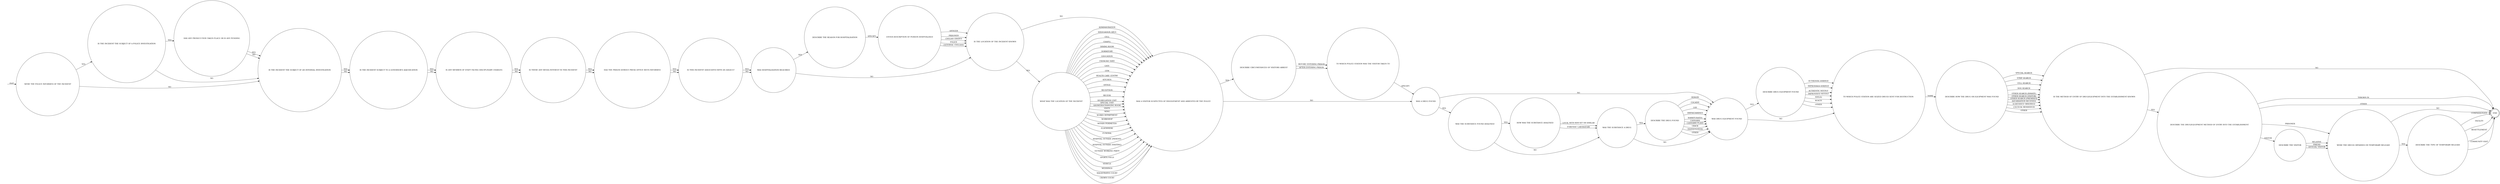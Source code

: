 digraph OLD_DRUGS {  rankdir=LR;
  node [shape = circle];
  START_NODE [label="", shape=none];
  START_NODE -> 44835 [label = "start"];
  END_NODE [label="END", shape="doublecircle"];
  44179 [label = "WAS A VISITOR SUSPECTED OF INVOLVEMENT AND ARRESTED BY THE POLICE"];
  44179 -> 44899 [label = "YES"];
  44179 -> 44396 [label = "NO"];
  44204 [label = "IS ANY MEMBER OF STAFF FACING DISCIPLINARY CHARGES"];
  44204 -> 44682 [label = "YES"];
  44204 -> 44682 [label = "NO"];
  44205 [label = "DESCRIBE THE DRUG FOUND"];
  44205 -> 44821 [label = "HEROIN"];
  44205 -> 44821 [label = "COCAINE"];
  44205 -> 44821 [label = "LSD"];
  44205 -> 44821 [label = "AMPHETAMINES"];
  44205 -> 44821 [label = "BARBITURATES"];
  44205 -> 44821 [label = "CANNABIS"];
  44205 -> 44821 [label = "CANNABIS PLANT"];
  44205 -> 44821 [label = "CRACK"];
  44205 -> 44821 [label = "TRANQUILISERS"];
  44205 -> 44821 [label = "OTHER"];
  44219 [label = "WAS HOSPITALISATION REQUIRED"];
  44219 -> 45057 [label = "YES"];
  44219 -> 44316 [label = "NO"];
  44224 [label = "DESCRIBE DRUG EQUIPMENT FOUND"];
  44224 -> 44818 [label = "AUTHENTIC SYRINGE"];
  44224 -> 44818 [label = "IMPROVISED SYRINGE"];
  44224 -> 44818 [label = "AUTHENTIC NEEDLE"];
  44224 -> 44818 [label = "IMPROVISED NEEDLE"];
  44224 -> 44818 [label = "PIPE(S)"];
  44224 -> 44818 [label = "ROACH"];
  44224 -> 44818 [label = "OTHER"];
  44243 [label = "IS THE INCIDENT THE SUBJECT OF A POLICE INVESTIGATION"];
  44243 -> 44502 [label = "YES"];
  44243 -> 44557 [label = "NO"];
  44316 [label = "IS THE LOCATION OF THE INCIDENT KNOWN"];
  44316 -> 44700 [label = "YES"];
  44316 -> 44179 [label = "NO"];
  44396 [label = "WAS A DRUG FOUND"];
  44396 -> 44649 [label = "YES"];
  44396 -> 44821 [label = "NO"];
  44408 [label = "DESCRIBE HOW THE DRUG OR EQUIPMENT WAS FOUND"];
  44408 -> 45097 [label = "SPECIAL SEARCH"];
  44408 -> 45097 [label = "STRIP SEARCH"];
  44408 -> 45097 [label = "CELL SEARCH"];
  44408 -> 45097 [label = "DOG SEARCH"];
  44408 -> 45097 [label = "OTHER SEARCH (INMATE)"];
  44408 -> 45097 [label = "OTHER SEARCH (VISITOR)"];
  44408 -> 45097 [label = "OTHER SEARCH (PREMISES)"];
  44408 -> 45097 [label = "INFORMATION RECEIVED"];
  44408 -> 45097 [label = "SUBSTANCE OBSERVED"];
  44408 -> 45097 [label = "UNUSUAL BEHAVIOUR"];
  44408 -> 45097 [label = "OTHER"];
  44458 [label = "DESCRIBE THE TYPE OF TEMPORARY RELEASE"];
  44458 -> END_NODE [label = "COMPASSIONATE"];
  44458 -> END_NODE [label = "FACILITY"];
  44458 -> END_NODE [label = "RESETTLEMENT"];
  44458 -> END_NODE [label = "COMMUNITY VISIT"];
  44502 [label = "HAS ANY PROSECUTION TAKEN PLACE OR IS ANY PENDING"];
  44502 -> 44557 [label = "YES"];
  44502 -> 44557 [label = "NO"];
  44508 [label = "ENTER DESCRIPTION OF PERSON HOSPITALISED"];
  44508 -> 44316 [label = "OFFICER"];
  44508 -> 44316 [label = "PRISONER"];
  44508 -> 44316 [label = "CIVILIAN GRADES"];
  44508 -> 44316 [label = "POLICE"];
  44508 -> 44316 [label = "EXTERNAL CIVILIANS"];
  44557 [label = "IS THE INCIDENT THE SUBJECT OF AN INTERNAL INVESTIGATION"];
  44557 -> 44664 [label = "YES"];
  44557 -> 44664 [label = "NO"];
  44635 [label = "HOW WAS THE SUBSTANCE ANALYSED"];
  44635 -> 44982 [label = "LOCAL WITH BDH KIT OR SIMILAR"];
  44635 -> 44982 [label = "FORENSIC LABORATORY"];
  44649 [label = "WAS THE SUBSTANCE FOUND ANALYSED"];
  44649 -> 44635 [label = "YES"];
  44649 -> 44982 [label = "NO"];
  44664 [label = "IS THE INCIDENT SUBJECT TO A GOVERNOR'S ADJUDICATION"];
  44664 -> 44204 [label = "YES"];
  44664 -> 44204 [label = "NO"];
  44682 [label = "IS THERE ANY MEDIA INTEREST IN THIS INCIDENT"];
  44682 -> 44792 [label = "YES"];
  44682 -> 44792 [label = "NO"];
  44700 [label = "WHAT WAS THE LOCATION OF THE INCIDENT"];
  44700 -> 44179 [label = "ADMINISTRATION"];
  44700 -> 44179 [label = "ASSOCIATION AREA"];
  44700 -> 44179 [label = "CELL"];
  44700 -> 44179 [label = "CHAPEL"];
  44700 -> 44179 [label = "DINING ROOM"];
  44700 -> 44179 [label = "DORMITORY"];
  44700 -> 44179 [label = "EDUCATION"];
  44700 -> 44179 [label = "EXERCISE YARD"];
  44700 -> 44179 [label = "GATE"];
  44700 -> 44179 [label = "GYM"];
  44700 -> 44179 [label = "HEALTH CARE CENTRE"];
  44700 -> 44179 [label = "KITCHEN"];
  44700 -> 44179 [label = "OFFICE"];
  44700 -> 44179 [label = "RECEPTION"];
  44700 -> 44179 [label = "RECESS"];
  44700 -> 44179 [label = "SEGREGATION UNIT"];
  44700 -> 44179 [label = "SPECIAL UNIT"];
  44700 -> 44179 [label = "SHOWERS/CHANGING ROOM"];
  44700 -> 44179 [label = "VISITS"];
  44700 -> 44179 [label = "WING"];
  44700 -> 44179 [label = "WORKS DEPARTMENT"];
  44700 -> 44179 [label = "WORKSHOP"];
  44700 -> 44179 [label = "WITHIN PERIMETER"];
  44700 -> 44179 [label = "ELSEWHERE"];
  44700 -> 44179 [label = "FUNERAL"];
  44700 -> 44179 [label = "HOSPITAL OUTSIDE (PATIENT)"];
  44700 -> 44179 [label = "HOSPITAL OUTSIDE (VISITING)"];
  44700 -> 44179 [label = "OUTSIDE WORKING PARTY"];
  44700 -> 44179 [label = "SPORTS FIELD"];
  44700 -> 44179 [label = "VEHICLE"];
  44700 -> 44179 [label = "WEDDINGS"];
  44700 -> 44179 [label = "MAGISTRATES COURT"];
  44700 -> 44179 [label = "CROWN COURT"];
  44765 [label = "IS THIS INCIDENT ASSOCIATED WITH AN ASSAULT"];
  44765 -> 44219 [label = "YES"];
  44765 -> 44219 [label = "NO"];
  44792 [label = "HAS THE PRISON SERVICE PRESS OFFICE BEEN INFORMED"];
  44792 -> 44765 [label = "YES"];
  44792 -> 44765 [label = "NO"];
  44795 [label = "DESCRIBE THE DRUG/EQUIPMENT METHOD OF ENTRY INTO THE ESTABLISHMENT"];
  44795 -> 45008 [label = "PRISONER"];
  44795 -> 45168 [label = "VISITOR"];
  44795 -> END_NODE [label = "THROWN IN"];
  44795 -> END_NODE [label = "OTHER"];
  44807 [label = "TO WHICH POLICE STATION WAS THE VISITOR TAKEN TO"];
  44807 -> 44396 [label = "SPECIFY"];
  44818 [label = "TO WHICH POLICE STATION ARE SEIZED DRUGS SENT FOR DESTRUCTION"];
  44818 -> 44408 [label = "NAME"];
  44821 [label = "WAS DRUG EQUIPMENT FOUND"];
  44821 -> 44224 [label = "YES"];
  44821 -> 44818 [label = "NO"];
  44835 [label = "WERE THE POLICE INFORMED OF THE INCIDENT"];
  44835 -> 44243 [label = "YES"];
  44835 -> 44557 [label = "NO"];
  44899 [label = "DESCRIBE CIRCUMSTANCES OF VISITORS ARREST"];
  44899 -> 44807 [label = "BEFORE ENTERING PRISON"];
  44899 -> 44807 [label = "AFTER ENTERING PRISON"];
  44982 [label = "WAS THE SUBSTANCE A DRUG"];
  44982 -> 44205 [label = "YES"];
  44982 -> 44821 [label = "NO"];
  45008 [label = "WERE THE DRUGS OBTAINED ON TEMPORARY RELEASE"];
  45008 -> 44458 [label = "YES"];
  45008 -> END_NODE [label = "NO"];
  45057 [label = "DESCRIBE THE REASON FOR HOSPITALISATION"];
  45057 -> 44508 [label = "SPECIFY"];
  45097 [label = "IS THE METHOD OF ENTRY OF DRUG/EQUIPMENT INTO THE ESTABLISHMENT KNOWN"];
  45097 -> 44795 [label = "YES"];
  45097 -> END_NODE [label = "NO"];
  45168 [label = "DESCRIBE THE VISITOR"];
  45168 -> 45008 [label = "RELATIVE"];
  45168 -> 45008 [label = "FRIEND"];
  45168 -> 45008 [label = "OFFICIAL VISITOR"];
}
